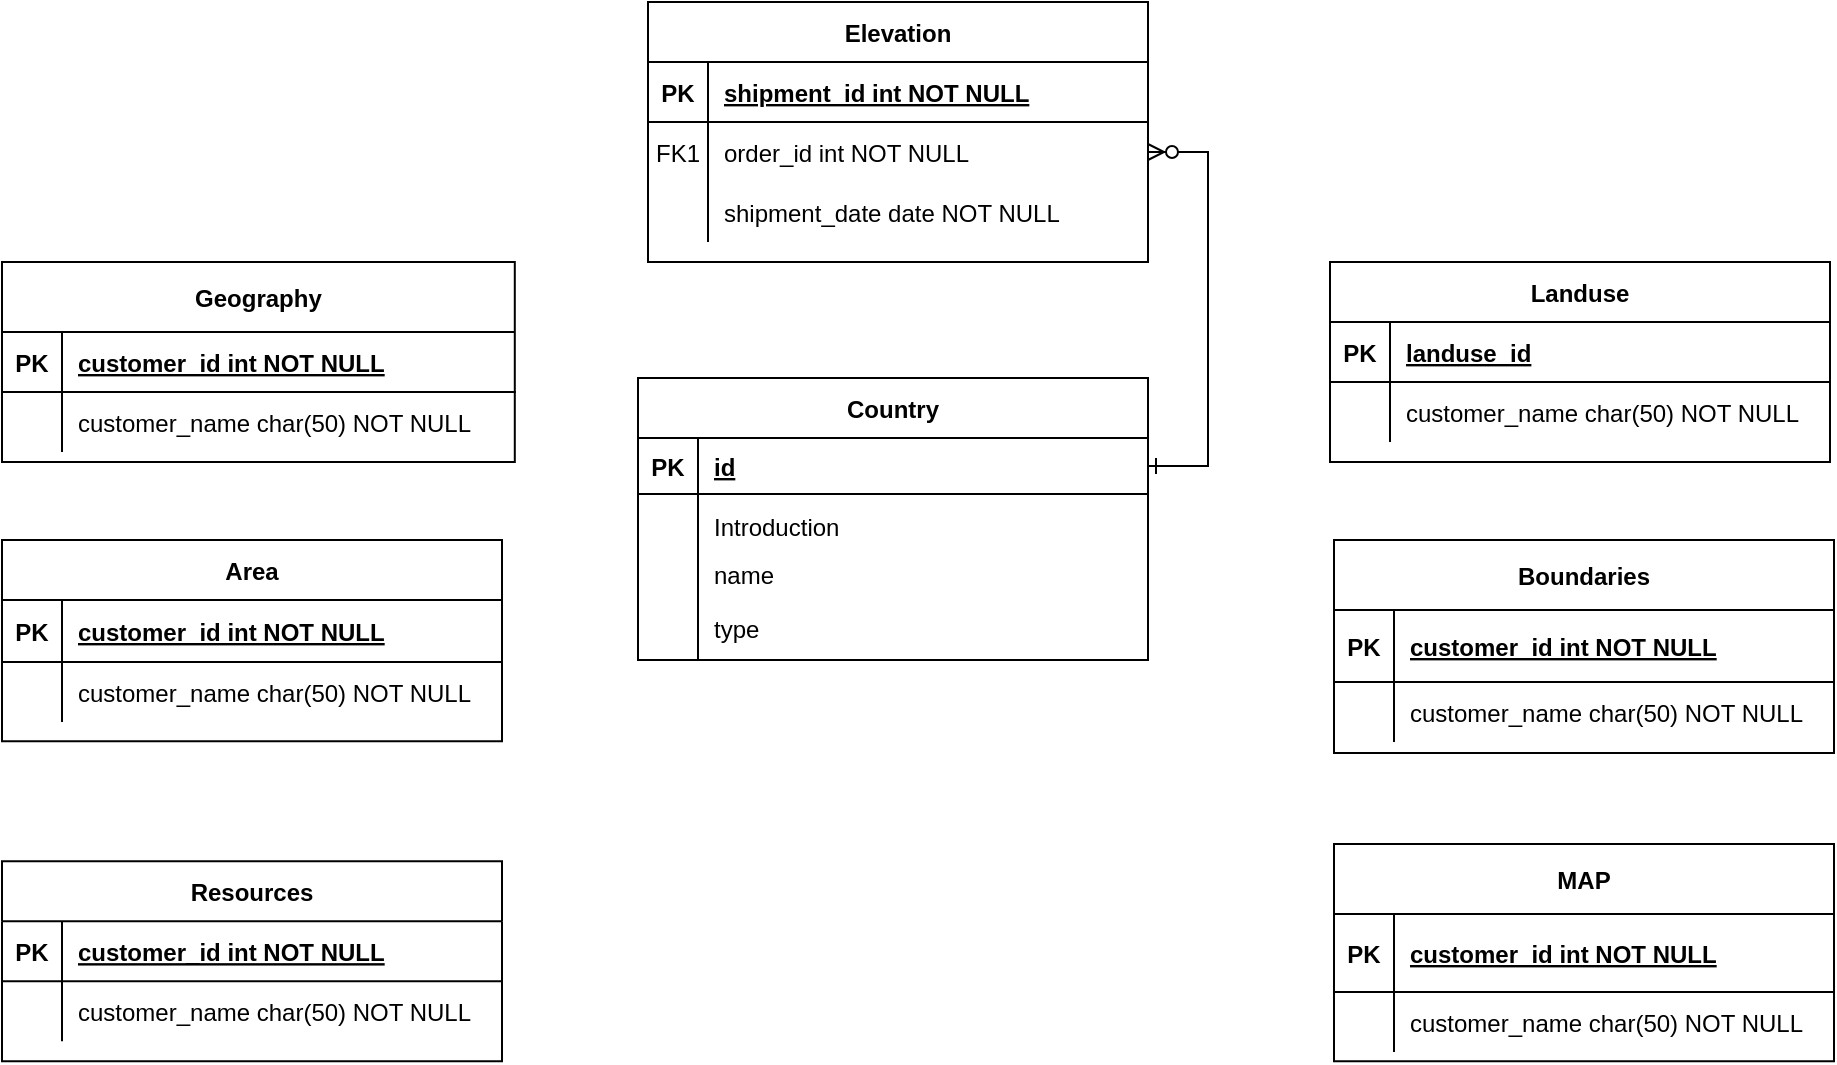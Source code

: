 <mxfile version="24.8.4">
  <diagram name="Page-1" id="J0-EagOMF8p2IU3NY5Y-">
    <mxGraphModel dx="1160" dy="951" grid="0" gridSize="10" guides="1" tooltips="1" connect="1" arrows="1" fold="1" page="0" pageScale="1" pageWidth="827" pageHeight="1169" math="0" shadow="0">
      <root>
        <mxCell id="0" />
        <mxCell id="1" parent="0" />
        <mxCell id="DUbkeFYBn5l1KFSl8Ryd-3" value="" style="edgeStyle=entityRelationEdgeStyle;endArrow=ERzeroToMany;startArrow=ERone;endFill=1;startFill=0;rounded=0;" parent="1" source="DUbkeFYBn5l1KFSl8Ryd-5" target="DUbkeFYBn5l1KFSl8Ryd-18" edge="1">
          <mxGeometry width="100" height="100" relative="1" as="geometry">
            <mxPoint x="300" y="80" as="sourcePoint" />
            <mxPoint x="360" y="105" as="targetPoint" />
          </mxGeometry>
        </mxCell>
        <mxCell id="DUbkeFYBn5l1KFSl8Ryd-4" value="Country" style="shape=table;startSize=30;container=1;collapsible=1;childLayout=tableLayout;fixedRows=1;rowLines=0;fontStyle=1;align=center;resizeLast=1;" parent="1" vertex="1">
          <mxGeometry x="343" y="20" width="255" height="141" as="geometry">
            <mxRectangle x="342" y="20" width="77" height="30" as="alternateBounds" />
          </mxGeometry>
        </mxCell>
        <mxCell id="DUbkeFYBn5l1KFSl8Ryd-5" value="" style="shape=partialRectangle;collapsible=0;dropTarget=0;pointerEvents=0;fillColor=none;points=[[0,0.5],[1,0.5]];portConstraint=eastwest;top=0;left=0;right=0;bottom=1;" parent="DUbkeFYBn5l1KFSl8Ryd-4" vertex="1">
          <mxGeometry y="30" width="255" height="28" as="geometry" />
        </mxCell>
        <mxCell id="DUbkeFYBn5l1KFSl8Ryd-6" value="PK" style="shape=partialRectangle;overflow=hidden;connectable=0;fillColor=none;top=0;left=0;bottom=0;right=0;fontStyle=1;" parent="DUbkeFYBn5l1KFSl8Ryd-5" vertex="1">
          <mxGeometry width="30" height="28" as="geometry">
            <mxRectangle width="30" height="28" as="alternateBounds" />
          </mxGeometry>
        </mxCell>
        <mxCell id="DUbkeFYBn5l1KFSl8Ryd-7" value="id" style="shape=partialRectangle;overflow=hidden;connectable=0;fillColor=none;top=0;left=0;bottom=0;right=0;align=left;spacingLeft=6;fontStyle=5;" parent="DUbkeFYBn5l1KFSl8Ryd-5" vertex="1">
          <mxGeometry x="30" width="225" height="28" as="geometry">
            <mxRectangle width="225" height="28" as="alternateBounds" />
          </mxGeometry>
        </mxCell>
        <mxCell id="DUbkeFYBn5l1KFSl8Ryd-8" value="" style="shape=partialRectangle;collapsible=0;dropTarget=0;pointerEvents=0;fillColor=none;points=[[0,0.5],[1,0.5]];portConstraint=eastwest;top=0;left=0;right=0;bottom=0;" parent="DUbkeFYBn5l1KFSl8Ryd-4" vertex="1">
          <mxGeometry y="58" width="255" height="32" as="geometry" />
        </mxCell>
        <mxCell id="DUbkeFYBn5l1KFSl8Ryd-9" value="" style="shape=partialRectangle;overflow=hidden;connectable=0;fillColor=none;top=0;left=0;bottom=0;right=0;" parent="DUbkeFYBn5l1KFSl8Ryd-8" vertex="1">
          <mxGeometry width="30" height="32" as="geometry">
            <mxRectangle width="30" height="32" as="alternateBounds" />
          </mxGeometry>
        </mxCell>
        <mxCell id="DUbkeFYBn5l1KFSl8Ryd-10" value="Introduction" style="shape=partialRectangle;overflow=hidden;connectable=0;fillColor=none;top=0;left=0;bottom=0;right=0;align=left;spacingLeft=6;" parent="DUbkeFYBn5l1KFSl8Ryd-8" vertex="1">
          <mxGeometry x="30" width="225" height="32" as="geometry">
            <mxRectangle width="225" height="32" as="alternateBounds" />
          </mxGeometry>
        </mxCell>
        <mxCell id="DUbkeFYBn5l1KFSl8Ryd-11" value="" style="shape=partialRectangle;collapsible=0;dropTarget=0;pointerEvents=0;fillColor=none;points=[[0,0.5],[1,0.5]];portConstraint=eastwest;top=0;left=0;right=0;bottom=0;" parent="DUbkeFYBn5l1KFSl8Ryd-4" vertex="1">
          <mxGeometry y="90" width="255" height="51" as="geometry" />
        </mxCell>
        <mxCell id="DUbkeFYBn5l1KFSl8Ryd-12" value="" style="shape=partialRectangle;overflow=hidden;connectable=0;fillColor=none;top=0;left=0;bottom=0;right=0;" parent="DUbkeFYBn5l1KFSl8Ryd-11" vertex="1">
          <mxGeometry width="30" height="51" as="geometry">
            <mxRectangle width="30" height="51" as="alternateBounds" />
          </mxGeometry>
        </mxCell>
        <mxCell id="DUbkeFYBn5l1KFSl8Ryd-13" value="" style="shape=partialRectangle;overflow=hidden;connectable=0;fillColor=none;top=0;left=0;bottom=0;right=0;align=left;spacingLeft=6;" parent="DUbkeFYBn5l1KFSl8Ryd-11" vertex="1">
          <mxGeometry x="30" width="225" height="51" as="geometry">
            <mxRectangle width="225" height="51" as="alternateBounds" />
          </mxGeometry>
        </mxCell>
        <mxCell id="DUbkeFYBn5l1KFSl8Ryd-14" value="Elevation" style="shape=table;startSize=30;container=1;collapsible=1;childLayout=tableLayout;fixedRows=1;rowLines=0;fontStyle=1;align=center;resizeLast=1;" parent="1" vertex="1">
          <mxGeometry x="348" y="-168" width="250" height="130" as="geometry" />
        </mxCell>
        <mxCell id="DUbkeFYBn5l1KFSl8Ryd-15" value="" style="shape=partialRectangle;collapsible=0;dropTarget=0;pointerEvents=0;fillColor=none;points=[[0,0.5],[1,0.5]];portConstraint=eastwest;top=0;left=0;right=0;bottom=1;" parent="DUbkeFYBn5l1KFSl8Ryd-14" vertex="1">
          <mxGeometry y="30" width="250" height="30" as="geometry" />
        </mxCell>
        <mxCell id="DUbkeFYBn5l1KFSl8Ryd-16" value="PK" style="shape=partialRectangle;overflow=hidden;connectable=0;fillColor=none;top=0;left=0;bottom=0;right=0;fontStyle=1;" parent="DUbkeFYBn5l1KFSl8Ryd-15" vertex="1">
          <mxGeometry width="30" height="30" as="geometry">
            <mxRectangle width="30" height="30" as="alternateBounds" />
          </mxGeometry>
        </mxCell>
        <mxCell id="DUbkeFYBn5l1KFSl8Ryd-17" value="shipment_id int NOT NULL " style="shape=partialRectangle;overflow=hidden;connectable=0;fillColor=none;top=0;left=0;bottom=0;right=0;align=left;spacingLeft=6;fontStyle=5;" parent="DUbkeFYBn5l1KFSl8Ryd-15" vertex="1">
          <mxGeometry x="30" width="220" height="30" as="geometry">
            <mxRectangle width="220" height="30" as="alternateBounds" />
          </mxGeometry>
        </mxCell>
        <mxCell id="DUbkeFYBn5l1KFSl8Ryd-18" value="" style="shape=partialRectangle;collapsible=0;dropTarget=0;pointerEvents=0;fillColor=none;points=[[0,0.5],[1,0.5]];portConstraint=eastwest;top=0;left=0;right=0;bottom=0;" parent="DUbkeFYBn5l1KFSl8Ryd-14" vertex="1">
          <mxGeometry y="60" width="250" height="30" as="geometry" />
        </mxCell>
        <mxCell id="DUbkeFYBn5l1KFSl8Ryd-19" value="FK1" style="shape=partialRectangle;overflow=hidden;connectable=0;fillColor=none;top=0;left=0;bottom=0;right=0;" parent="DUbkeFYBn5l1KFSl8Ryd-18" vertex="1">
          <mxGeometry width="30" height="30" as="geometry">
            <mxRectangle width="30" height="30" as="alternateBounds" />
          </mxGeometry>
        </mxCell>
        <mxCell id="DUbkeFYBn5l1KFSl8Ryd-20" value="order_id int NOT NULL" style="shape=partialRectangle;overflow=hidden;connectable=0;fillColor=none;top=0;left=0;bottom=0;right=0;align=left;spacingLeft=6;" parent="DUbkeFYBn5l1KFSl8Ryd-18" vertex="1">
          <mxGeometry x="30" width="220" height="30" as="geometry">
            <mxRectangle width="220" height="30" as="alternateBounds" />
          </mxGeometry>
        </mxCell>
        <mxCell id="DUbkeFYBn5l1KFSl8Ryd-21" value="" style="shape=partialRectangle;collapsible=0;dropTarget=0;pointerEvents=0;fillColor=none;points=[[0,0.5],[1,0.5]];portConstraint=eastwest;top=0;left=0;right=0;bottom=0;" parent="DUbkeFYBn5l1KFSl8Ryd-14" vertex="1">
          <mxGeometry y="90" width="250" height="30" as="geometry" />
        </mxCell>
        <mxCell id="DUbkeFYBn5l1KFSl8Ryd-22" value="" style="shape=partialRectangle;overflow=hidden;connectable=0;fillColor=none;top=0;left=0;bottom=0;right=0;" parent="DUbkeFYBn5l1KFSl8Ryd-21" vertex="1">
          <mxGeometry width="30" height="30" as="geometry">
            <mxRectangle width="30" height="30" as="alternateBounds" />
          </mxGeometry>
        </mxCell>
        <mxCell id="DUbkeFYBn5l1KFSl8Ryd-23" value="shipment_date date NOT NULL" style="shape=partialRectangle;overflow=hidden;connectable=0;fillColor=none;top=0;left=0;bottom=0;right=0;align=left;spacingLeft=6;" parent="DUbkeFYBn5l1KFSl8Ryd-21" vertex="1">
          <mxGeometry x="30" width="220" height="30" as="geometry">
            <mxRectangle width="220" height="30" as="alternateBounds" />
          </mxGeometry>
        </mxCell>
        <mxCell id="DUbkeFYBn5l1KFSl8Ryd-24" value="Boundaries" style="shape=table;startSize=35;container=1;collapsible=1;childLayout=tableLayout;fixedRows=1;rowLines=0;fontStyle=1;align=center;resizeLast=1;" parent="1" vertex="1">
          <mxGeometry x="691" y="101" width="250" height="106.458" as="geometry" />
        </mxCell>
        <mxCell id="DUbkeFYBn5l1KFSl8Ryd-25" value="" style="shape=partialRectangle;collapsible=0;dropTarget=0;pointerEvents=0;fillColor=none;points=[[0,0.5],[1,0.5]];portConstraint=eastwest;top=0;left=0;right=0;bottom=1;" parent="DUbkeFYBn5l1KFSl8Ryd-24" vertex="1">
          <mxGeometry y="35" width="250" height="36" as="geometry" />
        </mxCell>
        <mxCell id="DUbkeFYBn5l1KFSl8Ryd-26" value="PK" style="shape=partialRectangle;overflow=hidden;connectable=0;fillColor=none;top=0;left=0;bottom=0;right=0;fontStyle=1;" parent="DUbkeFYBn5l1KFSl8Ryd-25" vertex="1">
          <mxGeometry width="30" height="36" as="geometry">
            <mxRectangle width="30" height="36" as="alternateBounds" />
          </mxGeometry>
        </mxCell>
        <mxCell id="DUbkeFYBn5l1KFSl8Ryd-27" value="customer_id int NOT NULL " style="shape=partialRectangle;overflow=hidden;connectable=0;fillColor=none;top=0;left=0;bottom=0;right=0;align=left;spacingLeft=6;fontStyle=5;" parent="DUbkeFYBn5l1KFSl8Ryd-25" vertex="1">
          <mxGeometry x="30" width="220" height="36" as="geometry">
            <mxRectangle width="220" height="36" as="alternateBounds" />
          </mxGeometry>
        </mxCell>
        <mxCell id="DUbkeFYBn5l1KFSl8Ryd-28" value="" style="shape=partialRectangle;collapsible=0;dropTarget=0;pointerEvents=0;fillColor=none;points=[[0,0.5],[1,0.5]];portConstraint=eastwest;top=0;left=0;right=0;bottom=0;" parent="DUbkeFYBn5l1KFSl8Ryd-24" vertex="1">
          <mxGeometry y="71" width="250" height="30" as="geometry" />
        </mxCell>
        <mxCell id="DUbkeFYBn5l1KFSl8Ryd-29" value="" style="shape=partialRectangle;overflow=hidden;connectable=0;fillColor=none;top=0;left=0;bottom=0;right=0;" parent="DUbkeFYBn5l1KFSl8Ryd-28" vertex="1">
          <mxGeometry width="30" height="30" as="geometry">
            <mxRectangle width="30" height="30" as="alternateBounds" />
          </mxGeometry>
        </mxCell>
        <mxCell id="DUbkeFYBn5l1KFSl8Ryd-30" value="customer_name char(50) NOT NULL" style="shape=partialRectangle;overflow=hidden;connectable=0;fillColor=none;top=0;left=0;bottom=0;right=0;align=left;spacingLeft=6;" parent="DUbkeFYBn5l1KFSl8Ryd-28" vertex="1">
          <mxGeometry x="30" width="220" height="30" as="geometry">
            <mxRectangle width="220" height="30" as="alternateBounds" />
          </mxGeometry>
        </mxCell>
        <mxCell id="DUbkeFYBn5l1KFSl8Ryd-31" value="Area" style="shape=table;startSize=30;container=1;collapsible=1;childLayout=tableLayout;fixedRows=1;rowLines=0;fontStyle=1;align=center;resizeLast=1;" parent="1" vertex="1">
          <mxGeometry x="25" y="101" width="250" height="100.625" as="geometry" />
        </mxCell>
        <mxCell id="DUbkeFYBn5l1KFSl8Ryd-32" value="" style="shape=partialRectangle;collapsible=0;dropTarget=0;pointerEvents=0;fillColor=none;points=[[0,0.5],[1,0.5]];portConstraint=eastwest;top=0;left=0;right=0;bottom=1;" parent="DUbkeFYBn5l1KFSl8Ryd-31" vertex="1">
          <mxGeometry y="30" width="250" height="31" as="geometry" />
        </mxCell>
        <mxCell id="DUbkeFYBn5l1KFSl8Ryd-33" value="PK" style="shape=partialRectangle;overflow=hidden;connectable=0;fillColor=none;top=0;left=0;bottom=0;right=0;fontStyle=1;" parent="DUbkeFYBn5l1KFSl8Ryd-32" vertex="1">
          <mxGeometry width="30" height="31" as="geometry">
            <mxRectangle width="30" height="31" as="alternateBounds" />
          </mxGeometry>
        </mxCell>
        <mxCell id="DUbkeFYBn5l1KFSl8Ryd-34" value="customer_id int NOT NULL " style="shape=partialRectangle;overflow=hidden;connectable=0;fillColor=none;top=0;left=0;bottom=0;right=0;align=left;spacingLeft=6;fontStyle=5;" parent="DUbkeFYBn5l1KFSl8Ryd-32" vertex="1">
          <mxGeometry x="30" width="220" height="31" as="geometry">
            <mxRectangle width="220" height="31" as="alternateBounds" />
          </mxGeometry>
        </mxCell>
        <mxCell id="DUbkeFYBn5l1KFSl8Ryd-35" value="" style="shape=partialRectangle;collapsible=0;dropTarget=0;pointerEvents=0;fillColor=none;points=[[0,0.5],[1,0.5]];portConstraint=eastwest;top=0;left=0;right=0;bottom=0;" parent="DUbkeFYBn5l1KFSl8Ryd-31" vertex="1">
          <mxGeometry y="61" width="250" height="30" as="geometry" />
        </mxCell>
        <mxCell id="DUbkeFYBn5l1KFSl8Ryd-36" value="" style="shape=partialRectangle;overflow=hidden;connectable=0;fillColor=none;top=0;left=0;bottom=0;right=0;" parent="DUbkeFYBn5l1KFSl8Ryd-35" vertex="1">
          <mxGeometry width="30" height="30" as="geometry">
            <mxRectangle width="30" height="30" as="alternateBounds" />
          </mxGeometry>
        </mxCell>
        <mxCell id="DUbkeFYBn5l1KFSl8Ryd-37" value="customer_name char(50) NOT NULL" style="shape=partialRectangle;overflow=hidden;connectable=0;fillColor=none;top=0;left=0;bottom=0;right=0;align=left;spacingLeft=6;" parent="DUbkeFYBn5l1KFSl8Ryd-35" vertex="1">
          <mxGeometry x="30" width="220" height="30" as="geometry">
            <mxRectangle width="220" height="30" as="alternateBounds" />
          </mxGeometry>
        </mxCell>
        <mxCell id="DUbkeFYBn5l1KFSl8Ryd-38" value="Landuse" style="shape=table;startSize=30;container=1;collapsible=1;childLayout=tableLayout;fixedRows=1;rowLines=0;fontStyle=1;align=center;resizeLast=1;" parent="1" vertex="1">
          <mxGeometry x="689" y="-38" width="250" height="100" as="geometry" />
        </mxCell>
        <mxCell id="DUbkeFYBn5l1KFSl8Ryd-39" value="" style="shape=partialRectangle;collapsible=0;dropTarget=0;pointerEvents=0;fillColor=none;points=[[0,0.5],[1,0.5]];portConstraint=eastwest;top=0;left=0;right=0;bottom=1;" parent="DUbkeFYBn5l1KFSl8Ryd-38" vertex="1">
          <mxGeometry y="30" width="250" height="30" as="geometry" />
        </mxCell>
        <mxCell id="DUbkeFYBn5l1KFSl8Ryd-40" value="PK" style="shape=partialRectangle;overflow=hidden;connectable=0;fillColor=none;top=0;left=0;bottom=0;right=0;fontStyle=1;" parent="DUbkeFYBn5l1KFSl8Ryd-39" vertex="1">
          <mxGeometry width="30" height="30" as="geometry">
            <mxRectangle width="30" height="30" as="alternateBounds" />
          </mxGeometry>
        </mxCell>
        <mxCell id="DUbkeFYBn5l1KFSl8Ryd-41" value="landuse_id" style="shape=partialRectangle;overflow=hidden;connectable=0;fillColor=none;top=0;left=0;bottom=0;right=0;align=left;spacingLeft=6;fontStyle=5;" parent="DUbkeFYBn5l1KFSl8Ryd-39" vertex="1">
          <mxGeometry x="30" width="220" height="30" as="geometry">
            <mxRectangle width="220" height="30" as="alternateBounds" />
          </mxGeometry>
        </mxCell>
        <mxCell id="DUbkeFYBn5l1KFSl8Ryd-42" value="" style="shape=partialRectangle;collapsible=0;dropTarget=0;pointerEvents=0;fillColor=none;points=[[0,0.5],[1,0.5]];portConstraint=eastwest;top=0;left=0;right=0;bottom=0;" parent="DUbkeFYBn5l1KFSl8Ryd-38" vertex="1">
          <mxGeometry y="60" width="250" height="30" as="geometry" />
        </mxCell>
        <mxCell id="DUbkeFYBn5l1KFSl8Ryd-43" value="" style="shape=partialRectangle;overflow=hidden;connectable=0;fillColor=none;top=0;left=0;bottom=0;right=0;" parent="DUbkeFYBn5l1KFSl8Ryd-42" vertex="1">
          <mxGeometry width="30" height="30" as="geometry">
            <mxRectangle width="30" height="30" as="alternateBounds" />
          </mxGeometry>
        </mxCell>
        <mxCell id="DUbkeFYBn5l1KFSl8Ryd-44" value="customer_name char(50) NOT NULL" style="shape=partialRectangle;overflow=hidden;connectable=0;fillColor=none;top=0;left=0;bottom=0;right=0;align=left;spacingLeft=6;" parent="DUbkeFYBn5l1KFSl8Ryd-42" vertex="1">
          <mxGeometry x="30" width="220" height="30" as="geometry">
            <mxRectangle width="220" height="30" as="alternateBounds" />
          </mxGeometry>
        </mxCell>
        <mxCell id="DUbkeFYBn5l1KFSl8Ryd-52" value="Resources" style="shape=table;startSize=30;container=1;collapsible=1;childLayout=tableLayout;fixedRows=1;rowLines=0;fontStyle=1;align=center;resizeLast=1;" parent="1" vertex="1">
          <mxGeometry x="25" y="261.58" width="250" height="100" as="geometry" />
        </mxCell>
        <mxCell id="DUbkeFYBn5l1KFSl8Ryd-53" value="" style="shape=partialRectangle;collapsible=0;dropTarget=0;pointerEvents=0;fillColor=none;points=[[0,0.5],[1,0.5]];portConstraint=eastwest;top=0;left=0;right=0;bottom=1;" parent="DUbkeFYBn5l1KFSl8Ryd-52" vertex="1">
          <mxGeometry y="30" width="250" height="30" as="geometry" />
        </mxCell>
        <mxCell id="DUbkeFYBn5l1KFSl8Ryd-54" value="PK" style="shape=partialRectangle;overflow=hidden;connectable=0;fillColor=none;top=0;left=0;bottom=0;right=0;fontStyle=1;" parent="DUbkeFYBn5l1KFSl8Ryd-53" vertex="1">
          <mxGeometry width="30" height="30" as="geometry">
            <mxRectangle width="30" height="30" as="alternateBounds" />
          </mxGeometry>
        </mxCell>
        <mxCell id="DUbkeFYBn5l1KFSl8Ryd-55" value="customer_id int NOT NULL " style="shape=partialRectangle;overflow=hidden;connectable=0;fillColor=none;top=0;left=0;bottom=0;right=0;align=left;spacingLeft=6;fontStyle=5;" parent="DUbkeFYBn5l1KFSl8Ryd-53" vertex="1">
          <mxGeometry x="30" width="220" height="30" as="geometry">
            <mxRectangle width="220" height="30" as="alternateBounds" />
          </mxGeometry>
        </mxCell>
        <mxCell id="DUbkeFYBn5l1KFSl8Ryd-56" value="" style="shape=partialRectangle;collapsible=0;dropTarget=0;pointerEvents=0;fillColor=none;points=[[0,0.5],[1,0.5]];portConstraint=eastwest;top=0;left=0;right=0;bottom=0;" parent="DUbkeFYBn5l1KFSl8Ryd-52" vertex="1">
          <mxGeometry y="60" width="250" height="30" as="geometry" />
        </mxCell>
        <mxCell id="DUbkeFYBn5l1KFSl8Ryd-57" value="" style="shape=partialRectangle;overflow=hidden;connectable=0;fillColor=none;top=0;left=0;bottom=0;right=0;" parent="DUbkeFYBn5l1KFSl8Ryd-56" vertex="1">
          <mxGeometry width="30" height="30" as="geometry">
            <mxRectangle width="30" height="30" as="alternateBounds" />
          </mxGeometry>
        </mxCell>
        <mxCell id="DUbkeFYBn5l1KFSl8Ryd-58" value="customer_name char(50) NOT NULL" style="shape=partialRectangle;overflow=hidden;connectable=0;fillColor=none;top=0;left=0;bottom=0;right=0;align=left;spacingLeft=6;" parent="DUbkeFYBn5l1KFSl8Ryd-56" vertex="1">
          <mxGeometry x="30" width="220" height="30" as="geometry">
            <mxRectangle width="220" height="30" as="alternateBounds" />
          </mxGeometry>
        </mxCell>
        <mxCell id="DUbkeFYBn5l1KFSl8Ryd-59" value="Geography" style="shape=table;startSize=35;container=1;collapsible=1;childLayout=tableLayout;fixedRows=1;rowLines=0;fontStyle=1;align=center;resizeLast=1;" parent="1" vertex="1">
          <mxGeometry x="25" y="-38" width="256.4" height="100" as="geometry" />
        </mxCell>
        <mxCell id="DUbkeFYBn5l1KFSl8Ryd-60" value="" style="shape=partialRectangle;collapsible=0;dropTarget=0;pointerEvents=0;fillColor=none;points=[[0,0.5],[1,0.5]];portConstraint=eastwest;top=0;left=0;right=0;bottom=1;" parent="DUbkeFYBn5l1KFSl8Ryd-59" vertex="1">
          <mxGeometry y="35" width="256.4" height="30" as="geometry" />
        </mxCell>
        <mxCell id="DUbkeFYBn5l1KFSl8Ryd-61" value="PK" style="shape=partialRectangle;overflow=hidden;connectable=0;fillColor=none;top=0;left=0;bottom=0;right=0;fontStyle=1;" parent="DUbkeFYBn5l1KFSl8Ryd-60" vertex="1">
          <mxGeometry width="30" height="30" as="geometry">
            <mxRectangle width="30" height="30" as="alternateBounds" />
          </mxGeometry>
        </mxCell>
        <mxCell id="DUbkeFYBn5l1KFSl8Ryd-62" value="customer_id int NOT NULL " style="shape=partialRectangle;overflow=hidden;connectable=0;fillColor=none;top=0;left=0;bottom=0;right=0;align=left;spacingLeft=6;fontStyle=5;" parent="DUbkeFYBn5l1KFSl8Ryd-60" vertex="1">
          <mxGeometry x="30" width="226.4" height="30" as="geometry">
            <mxRectangle width="226.4" height="30" as="alternateBounds" />
          </mxGeometry>
        </mxCell>
        <mxCell id="DUbkeFYBn5l1KFSl8Ryd-63" value="" style="shape=partialRectangle;collapsible=0;dropTarget=0;pointerEvents=0;fillColor=none;points=[[0,0.5],[1,0.5]];portConstraint=eastwest;top=0;left=0;right=0;bottom=0;" parent="DUbkeFYBn5l1KFSl8Ryd-59" vertex="1">
          <mxGeometry y="65" width="256.4" height="30" as="geometry" />
        </mxCell>
        <mxCell id="DUbkeFYBn5l1KFSl8Ryd-64" value="" style="shape=partialRectangle;overflow=hidden;connectable=0;fillColor=none;top=0;left=0;bottom=0;right=0;" parent="DUbkeFYBn5l1KFSl8Ryd-63" vertex="1">
          <mxGeometry width="30" height="30" as="geometry">
            <mxRectangle width="30" height="30" as="alternateBounds" />
          </mxGeometry>
        </mxCell>
        <mxCell id="DUbkeFYBn5l1KFSl8Ryd-65" value="customer_name char(50) NOT NULL" style="shape=partialRectangle;overflow=hidden;connectable=0;fillColor=none;top=0;left=0;bottom=0;right=0;align=left;spacingLeft=6;" parent="DUbkeFYBn5l1KFSl8Ryd-63" vertex="1">
          <mxGeometry x="30" width="226.4" height="30" as="geometry">
            <mxRectangle width="226.4" height="30" as="alternateBounds" />
          </mxGeometry>
        </mxCell>
        <mxCell id="DUbkeFYBn5l1KFSl8Ryd-66" value="MAP" style="shape=table;startSize=35;container=1;collapsible=1;childLayout=tableLayout;fixedRows=1;rowLines=0;fontStyle=1;align=center;resizeLast=1;" parent="1" vertex="1">
          <mxGeometry x="691" y="253" width="250" height="108.583" as="geometry" />
        </mxCell>
        <mxCell id="DUbkeFYBn5l1KFSl8Ryd-67" value="" style="shape=partialRectangle;collapsible=0;dropTarget=0;pointerEvents=0;fillColor=none;points=[[0,0.5],[1,0.5]];portConstraint=eastwest;top=0;left=0;right=0;bottom=1;" parent="DUbkeFYBn5l1KFSl8Ryd-66" vertex="1">
          <mxGeometry y="35" width="250" height="39" as="geometry" />
        </mxCell>
        <mxCell id="DUbkeFYBn5l1KFSl8Ryd-68" value="PK" style="shape=partialRectangle;overflow=hidden;connectable=0;fillColor=none;top=0;left=0;bottom=0;right=0;fontStyle=1;" parent="DUbkeFYBn5l1KFSl8Ryd-67" vertex="1">
          <mxGeometry width="30" height="39" as="geometry">
            <mxRectangle width="30" height="39" as="alternateBounds" />
          </mxGeometry>
        </mxCell>
        <mxCell id="DUbkeFYBn5l1KFSl8Ryd-69" value="customer_id int NOT NULL " style="shape=partialRectangle;overflow=hidden;connectable=0;fillColor=none;top=0;left=0;bottom=0;right=0;align=left;spacingLeft=6;fontStyle=5;" parent="DUbkeFYBn5l1KFSl8Ryd-67" vertex="1">
          <mxGeometry x="30" width="220" height="39" as="geometry">
            <mxRectangle width="220" height="39" as="alternateBounds" />
          </mxGeometry>
        </mxCell>
        <mxCell id="DUbkeFYBn5l1KFSl8Ryd-70" value="" style="shape=partialRectangle;collapsible=0;dropTarget=0;pointerEvents=0;fillColor=none;points=[[0,0.5],[1,0.5]];portConstraint=eastwest;top=0;left=0;right=0;bottom=0;" parent="DUbkeFYBn5l1KFSl8Ryd-66" vertex="1">
          <mxGeometry y="74" width="250" height="30" as="geometry" />
        </mxCell>
        <mxCell id="DUbkeFYBn5l1KFSl8Ryd-71" value="" style="shape=partialRectangle;overflow=hidden;connectable=0;fillColor=none;top=0;left=0;bottom=0;right=0;" parent="DUbkeFYBn5l1KFSl8Ryd-70" vertex="1">
          <mxGeometry width="30" height="30" as="geometry">
            <mxRectangle width="30" height="30" as="alternateBounds" />
          </mxGeometry>
        </mxCell>
        <mxCell id="DUbkeFYBn5l1KFSl8Ryd-72" value="customer_name char(50) NOT NULL" style="shape=partialRectangle;overflow=hidden;connectable=0;fillColor=none;top=0;left=0;bottom=0;right=0;align=left;spacingLeft=6;" parent="DUbkeFYBn5l1KFSl8Ryd-70" vertex="1">
          <mxGeometry x="30" width="220" height="30" as="geometry">
            <mxRectangle width="220" height="30" as="alternateBounds" />
          </mxGeometry>
        </mxCell>
        <mxCell id="DUbkeFYBn5l1KFSl8Ryd-92" value="name" style="shape=partialRectangle;overflow=hidden;connectable=0;fillColor=none;top=0;left=0;bottom=0;right=0;align=left;spacingLeft=6;" parent="1" vertex="1">
          <mxGeometry x="373" y="103" width="126" height="30" as="geometry">
            <mxRectangle width="220" height="30" as="alternateBounds" />
          </mxGeometry>
        </mxCell>
        <mxCell id="DUbkeFYBn5l1KFSl8Ryd-93" value="type" style="shape=partialRectangle;overflow=hidden;connectable=0;fillColor=none;top=0;left=0;bottom=0;right=0;align=left;spacingLeft=6;" parent="1" vertex="1">
          <mxGeometry x="373" y="130" width="129" height="30" as="geometry">
            <mxRectangle width="220" height="30" as="alternateBounds" />
          </mxGeometry>
        </mxCell>
      </root>
    </mxGraphModel>
  </diagram>
</mxfile>

